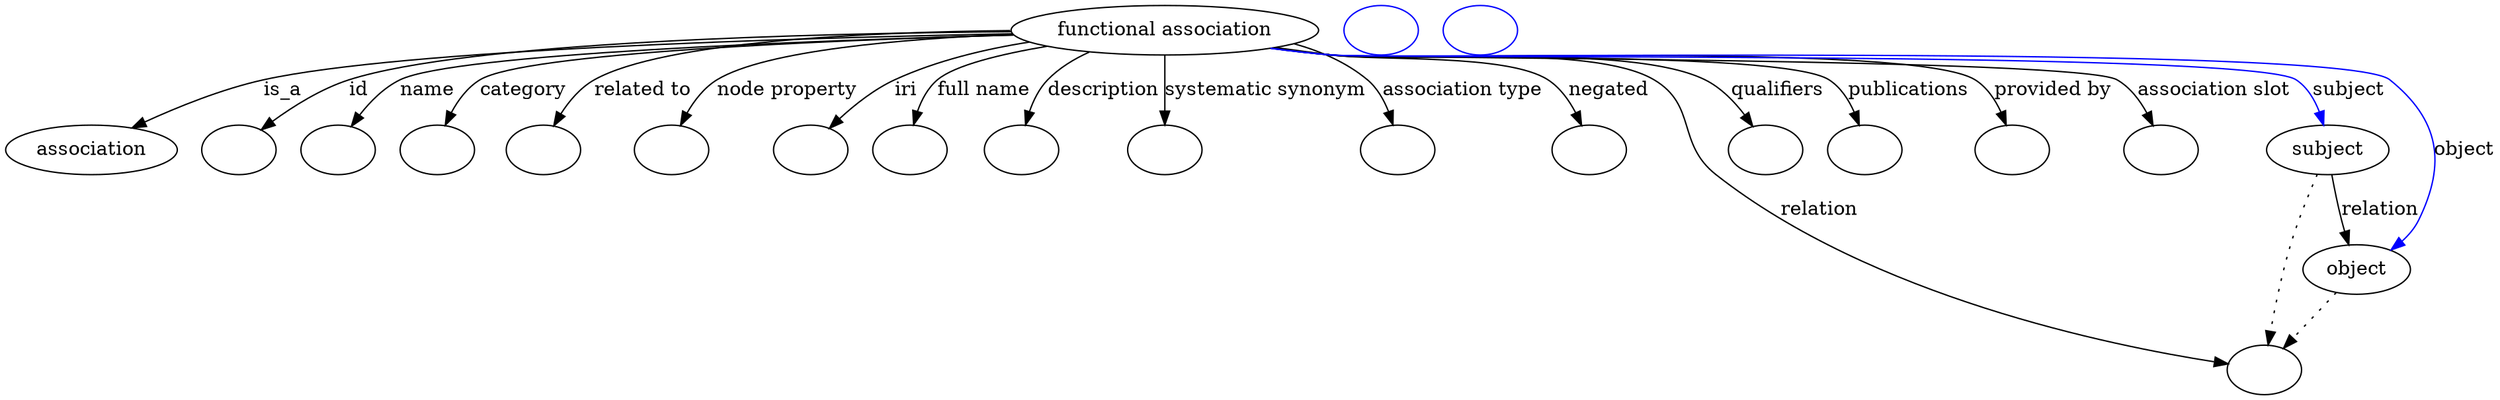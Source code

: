 digraph {
	graph [bb="0,0,1522.6,281"];
	node [label="\N"];
	"functional association"	 [height=0.5,
		label="functional association",
		pos="730.4,263",
		width=2.4296];
	association	 [height=0.5,
		pos="49.402,177",
		width=1.3723];
	"functional association" -> association	 [label=is_a,
		lp="189.68,220",
		pos="e,78.951,191.51 643.54,260.57 510.86,256.32 264.02,246.1 177.85,227 146.67,220.09 113.09,206.8 88.091,195.65"];
	id	 [color=black,
		height=0.5,
		label="",
		pos="143.4,177",
		width=0.75];
	"functional association" -> id	 [color=black,
		label=id,
		lp="245.85,220",
		pos="e,162.66,190.03 643.35,260.84 523.18,257.13 312.99,247.85 239.51,227 215.1,220.07 189.72,206.56 171.18,195.33",
		style=solid];
	name	 [color=black,
		height=0.5,
		label="",
		pos="215.4,177",
		width=0.75];
	"functional association" -> name	 [color=black,
		label=name,
		lp="294.56,220",
		pos="e,229.98,192.62 645.17,258.86 523.81,252.57 312.19,239.94 279.08,227 263.55,220.93 248.74,209.75 237.32,199.5",
		style=solid];
	category	 [color=black,
		height=0.5,
		label="",
		pos="287.4,177",
		width=0.75];
	"functional association" -> category	 [color=black,
		label=category,
		lp="353.5,220",
		pos="e,296.73,193.97 644.87,258.8 535.37,252.9 356.43,241.24 329.21,227 318.46,221.38 309.38,211.7 302.46,202.34",
		style=solid];
	"related to"	 [color=black,
		height=0.5,
		label="",
		pos="359.4,177",
		width=0.75];
	"functional association" -> "related to"	 [color=black,
		label="related to",
		lp="422.64,220",
		pos="e,367.34,194.35 646.95,257.54 554.99,250.97 417.2,239.28 395.93,227 386.29,221.44 378.48,212.2 372.59,203.17",
		style=solid];
	"node property"	 [color=black,
		height=0.5,
		label="",
		pos="432.4,177",
		width=0.75];
	"functional association" -> "node property"	 [color=black,
		label="node property",
		lp="505.47,220",
		pos="e,439.76,194.7 645.23,258.87 579.66,254.33 495.46,245.12 466.26,227 457.27,221.42 450.1,212.47 444.72,203.67",
		style=solid];
	iri	 [color=black,
		height=0.5,
		label="",
		pos="504.4,177",
		width=0.75];
	"functional association" -> iri	 [color=black,
		label=iri,
		lp="578.62,220",
		pos="e,520.38,191.84 657.36,252.94 629.77,247.47 598.62,239.24 571.96,227 556.23,219.78 540.57,208.52 528.29,198.5",
		style=solid];
	"full name"	 [color=black,
		height=0.5,
		label="",
		pos="576.4,177",
		width=0.75];
	"functional association" -> "full name"	 [color=black,
		label="full name",
		lp="626.03,220",
		pos="e,580.5,195.08 665.99,250.7 638.23,244.33 609.71,236 599.14,227 592.26,221.13 587.35,212.75 583.9,204.51",
		style=solid];
	description	 [color=black,
		height=0.5,
		label="",
		pos="648.4,177",
		width=0.75];
	"functional association" -> description	 [color=black,
		label=description,
		lp="695.51,220",
		pos="e,650.74,195.26 689.33,247 680.04,241.78 670.94,235.18 664.19,227 659.04,220.75 655.56,212.8 653.22,205.09",
		style=solid];
	"systematic synonym"	 [color=black,
		height=0.5,
		label="",
		pos="730.4,177",
		width=0.75];
	"functional association" -> "systematic synonym"	 [color=black,
		label="systematic synonym",
		lp="787.37,220",
		pos="e,730.4,195.21 730.4,244.76 730.4,233.36 730.4,218.43 730.4,205.49",
		style=solid];
	"association type"	 [color=black,
		height=0.5,
		label="",
		pos="867.4,177",
		width=0.75];
	"functional association" -> "association type"	 [color=black,
		label="association type",
		lp="901.31,220",
		pos="e,863.48,194.95 799.24,251.76 815.82,246.43 832.46,238.58 845.4,227 852.03,221.07 856.76,212.76 860.09,204.63",
		style=solid];
	negated	 [color=black,
		height=0.5,
		label="",
		pos="980.4,177",
		width=0.75];
	"functional association" -> negated	 [color=black,
		label=negated,
		lp="986.17,220",
		pos="e,974.36,194.63 794.37,250.63 805.05,248.67 816.03,246.72 826.4,245 881.34,235.87 904.04,257.86 950.4,227 958.82,221.4 965.23,212.56 \
969.93,203.86",
		style=solid];
	relation	 [color=black,
		height=0.5,
		label="",
		pos="1380.4,18",
		width=0.75];
	"functional association" -> relation	 [color=black,
		label=relation,
		lp="1121.8,134",
		pos="e,1354.8,23.967 793.01,250.43 804.11,248.44 815.57,246.54 826.4,245 867.52,239.17 976.7,248.22 1012.4,227 1043.8,208.36 1030.4,182.35 \
1058.4,159 1147.5,84.829 1281.6,43.104 1344.9,26.507",
		style=solid];
	qualifiers	 [color=black,
		height=0.5,
		label="",
		pos="1094.4,177",
		width=0.75];
	"functional association" -> qualifiers	 [color=black,
		label=qualifiers,
		lp="1094.5,220",
		pos="e,1084.4,194.03 792.73,250.33 803.91,248.34 815.48,246.46 826.4,245 875.9,238.39 1005.8,249.38 1050.4,227 1061.5,221.45 1071,211.78 \
1078.3,202.41",
		style=solid];
	publications	 [color=black,
		height=0.5,
		label="",
		pos="1166.4,177",
		width=0.75];
	"functional association" -> publications	 [color=black,
		label=publications,
		lp="1177.6,220",
		pos="e,1157.1,194.1 792.19,250.24 803.53,248.23 815.29,246.37 826.4,245 892.24,236.87 1065.1,256.82 1124.4,227 1135.3,221.54 1144.4,211.88 \
1151.3,202.51",
		style=solid];
	"provided by"	 [color=black,
		height=0.5,
		label="",
		pos="1238.4,177",
		width=0.75];
	"functional association" -> "provided by"	 [color=black,
		label="provided by",
		lp="1261,220",
		pos="e,1235.1,194.87 791.92,250.15 803.34,248.14 815.2,246.3 826.4,245 869.38,240 1179.5,251.18 1215.4,227 1223.2,221.72 1228.4,213.07 \
1231.9,204.44",
		style=solid];
	"association slot"	 [color=black,
		height=0.5,
		label="",
		pos="1328.4,177",
		width=0.75];
	"functional association" -> "association slot"	 [color=black,
		label="association slot",
		lp="1354.4,220",
		pos="e,1322.6,195.04 791.65,250.12 803.15,248.1 815.11,246.27 826.4,245 878.56,239.15 1253.2,253.72 1298.4,227 1307.1,221.85 1313.6,213.11 \
1318.2,204.36",
		style=solid];
	subject	 [height=0.5,
		pos="1421.4,177",
		width=0.97656];
	"functional association" -> subject	 [color=blue,
		label=subject,
		lp="1432.2,220",
		pos="e,1419.1,195.35 791.65,250.06 803.15,248.05 815.11,246.23 826.4,245 858.17,241.54 1375.2,245.33 1401.4,227 1408.8,221.84 1413.4,\
213.48 1416.4,205.07",
		style=solid];
	object	 [height=0.5,
		pos="1440.4,91",
		width=0.88096];
	"functional association" -> object	 [color=blue,
		label=object,
		lp="1505.5,177",
		pos="e,1460.7,104.82 791.39,250.08 802.97,248.05 815.02,246.22 826.4,245 861.22,241.26 1428.8,248.54 1456.4,227 1492.3,199.01 1496.4,\
168.8 1478.4,127 1476,121.44 1472.3,116.33 1468.1,111.82",
		style=solid];
	subject -> relation	 [pos="e,1383.6,35.918 1415.1,159.26 1410.4,145.63 1404,126.27 1399.4,109 1393.8,88.005 1388.9,63.934 1385.4,45.824",
		style=dotted];
	subject -> object	 [label=relation,
		lp="1452.8,134",
		pos="e,1436.4,108.92 1425.4,158.76 1428,147.17 1431.4,131.93 1434.3,118.84"];
	"functional association subject"	 [color=blue,
		height=0.5,
		label="",
		pos="862.4,263",
		width=0.75];
	object -> relation	 [pos="e,1393.6,33.998 1426.8,74.435 1418.9,64.781 1408.7,52.443 1399.9,41.766",
		style=dotted];
	"functional association object"	 [color=blue,
		height=0.5,
		label="",
		pos="934.4,263",
		width=0.75];
}

